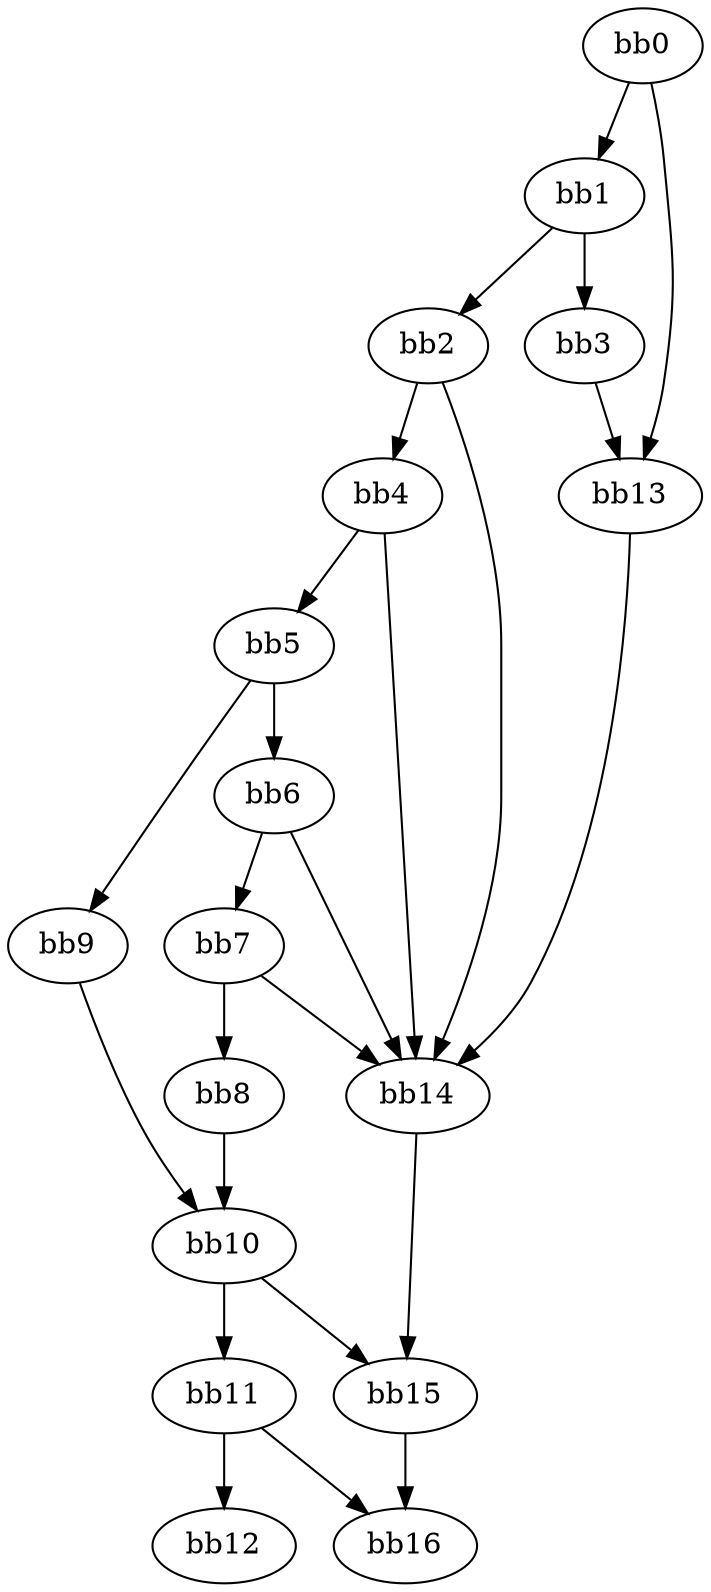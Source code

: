digraph {
    0 [ label = "bb0\l" ]
    1 [ label = "bb1\l" ]
    2 [ label = "bb2\l" ]
    3 [ label = "bb3\l" ]
    4 [ label = "bb4\l" ]
    5 [ label = "bb5\l" ]
    6 [ label = "bb6\l" ]
    7 [ label = "bb7\l" ]
    8 [ label = "bb8\l" ]
    9 [ label = "bb9\l" ]
    10 [ label = "bb10\l" ]
    11 [ label = "bb11\l" ]
    12 [ label = "bb12\l" ]
    13 [ label = "bb13\l" ]
    14 [ label = "bb14\l" ]
    15 [ label = "bb15\l" ]
    16 [ label = "bb16\l" ]
    0 -> 1 [ ]
    0 -> 13 [ ]
    1 -> 2 [ ]
    1 -> 3 [ ]
    2 -> 4 [ ]
    2 -> 14 [ ]
    3 -> 13 [ ]
    4 -> 5 [ ]
    4 -> 14 [ ]
    5 -> 6 [ ]
    5 -> 9 [ ]
    6 -> 7 [ ]
    6 -> 14 [ ]
    7 -> 8 [ ]
    7 -> 14 [ ]
    8 -> 10 [ ]
    9 -> 10 [ ]
    10 -> 11 [ ]
    10 -> 15 [ ]
    11 -> 12 [ ]
    11 -> 16 [ ]
    13 -> 14 [ ]
    14 -> 15 [ ]
    15 -> 16 [ ]
}

